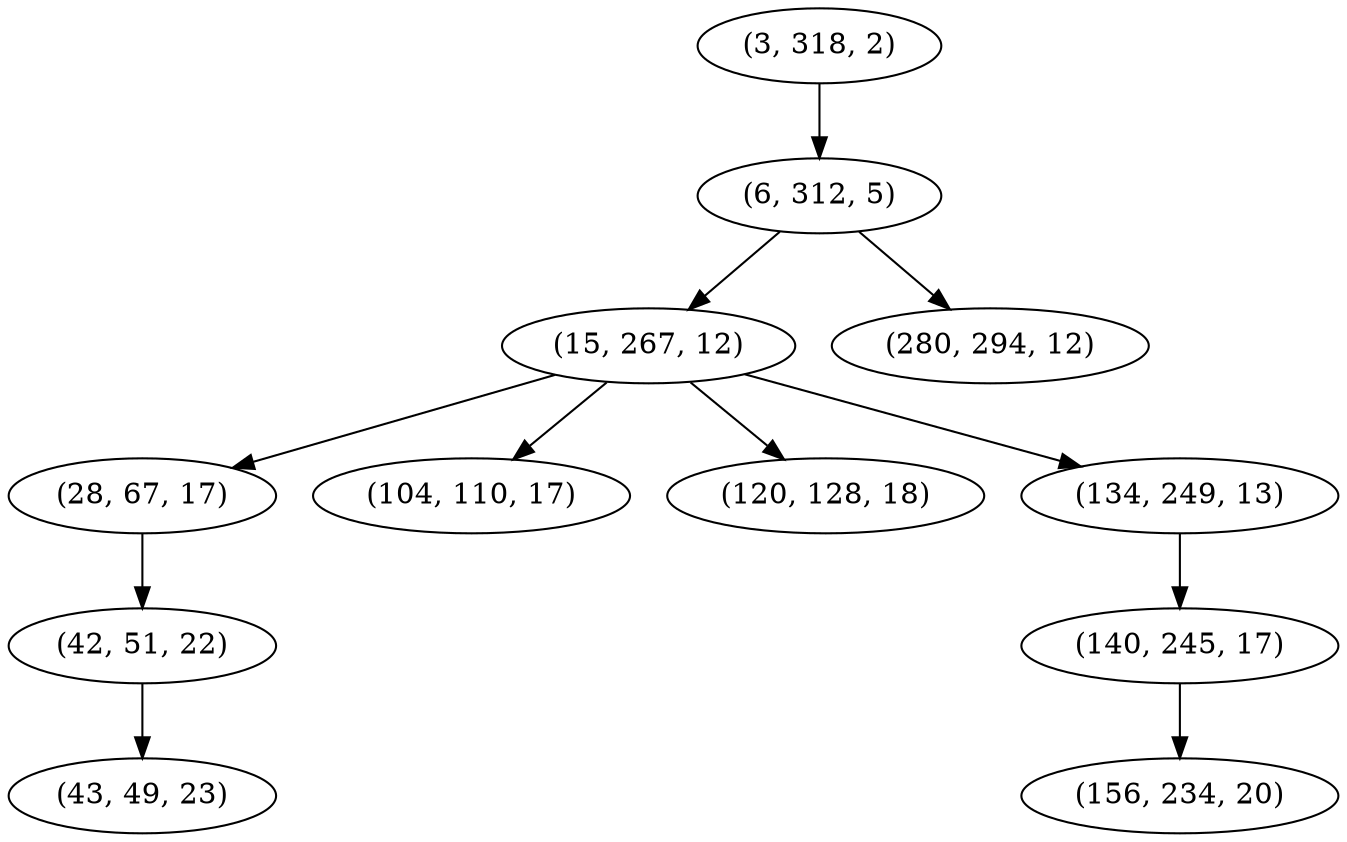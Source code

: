 digraph tree {
    "(3, 318, 2)";
    "(6, 312, 5)";
    "(15, 267, 12)";
    "(28, 67, 17)";
    "(42, 51, 22)";
    "(43, 49, 23)";
    "(104, 110, 17)";
    "(120, 128, 18)";
    "(134, 249, 13)";
    "(140, 245, 17)";
    "(156, 234, 20)";
    "(280, 294, 12)";
    "(3, 318, 2)" -> "(6, 312, 5)";
    "(6, 312, 5)" -> "(15, 267, 12)";
    "(6, 312, 5)" -> "(280, 294, 12)";
    "(15, 267, 12)" -> "(28, 67, 17)";
    "(15, 267, 12)" -> "(104, 110, 17)";
    "(15, 267, 12)" -> "(120, 128, 18)";
    "(15, 267, 12)" -> "(134, 249, 13)";
    "(28, 67, 17)" -> "(42, 51, 22)";
    "(42, 51, 22)" -> "(43, 49, 23)";
    "(134, 249, 13)" -> "(140, 245, 17)";
    "(140, 245, 17)" -> "(156, 234, 20)";
}

